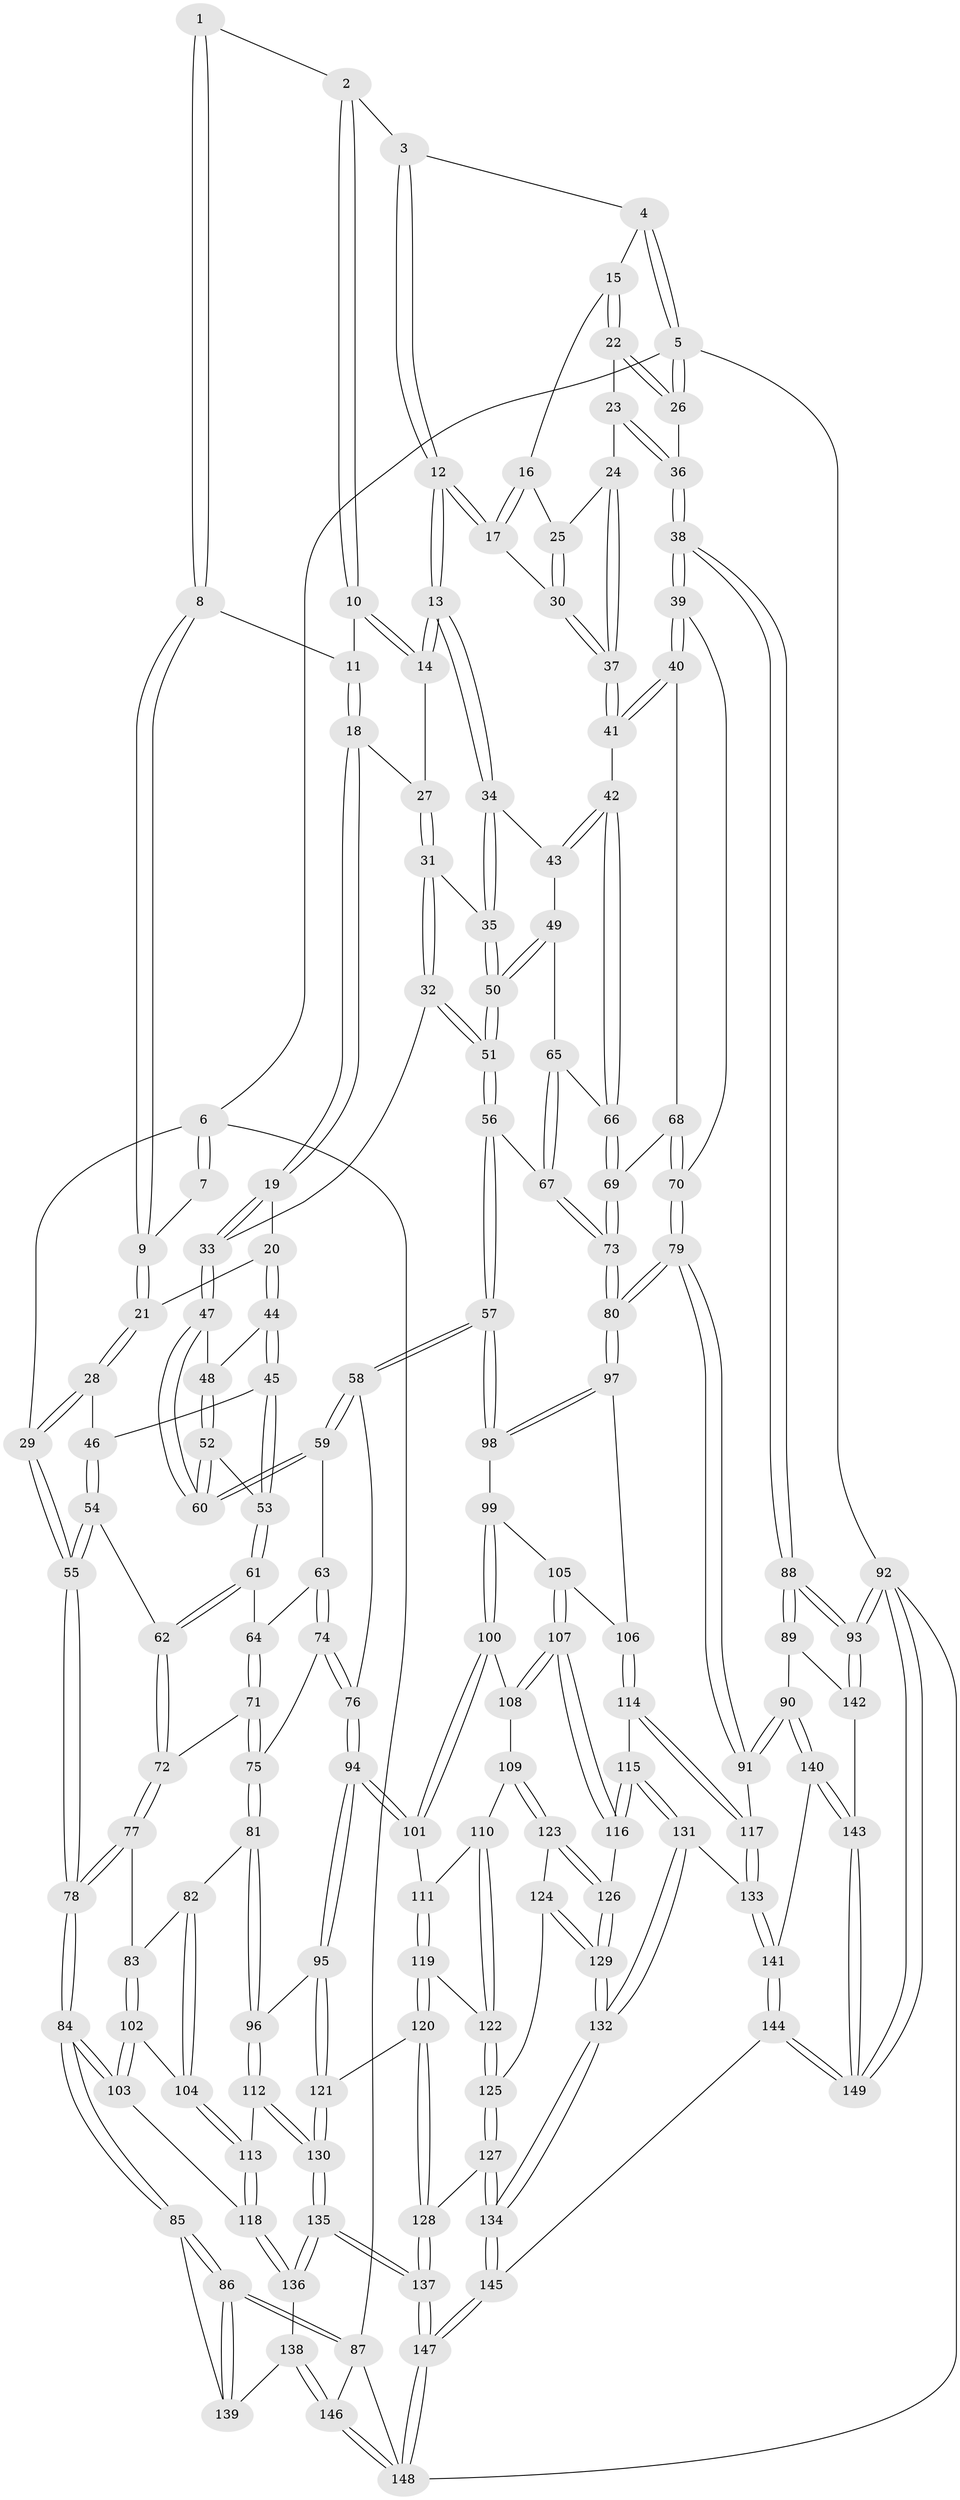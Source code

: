 // coarse degree distribution, {3: 0.08791208791208792, 4: 0.4835164835164835, 8: 0.01098901098901099, 5: 0.3516483516483517, 6: 0.06593406593406594}
// Generated by graph-tools (version 1.1) at 2025/24/03/03/25 07:24:34]
// undirected, 149 vertices, 369 edges
graph export_dot {
graph [start="1"]
  node [color=gray90,style=filled];
  1 [pos="+0.4375218465676339+0"];
  2 [pos="+0.586483960101409+0"];
  3 [pos="+0.743223565224797+0"];
  4 [pos="+0.7816809260015285+0"];
  5 [pos="+1+0"];
  6 [pos="+0+0"];
  7 [pos="+0.25505817199134145+0"];
  8 [pos="+0.42563444577400705+0"];
  9 [pos="+0.3102815693722793+0.07208853746629626"];
  10 [pos="+0.5378713281157855+0.05888347995928238"];
  11 [pos="+0.4421774746767088+0.003994768849794953"];
  12 [pos="+0.6705345888535871+0.10974367925776483"];
  13 [pos="+0.664464091307656+0.11743194292438927"];
  14 [pos="+0.5388515365996316+0.059911389724249475"];
  15 [pos="+0.8796691859284633+0.009875967285535664"];
  16 [pos="+0.8394671446457507+0.06790560369861251"];
  17 [pos="+0.7686895194938831+0.12674322955815243"];
  18 [pos="+0.43783291040008+0.08913267093660625"];
  19 [pos="+0.37515839110421434+0.12620748459713557"];
  20 [pos="+0.3206588845291379+0.12659083693729256"];
  21 [pos="+0.3085004889772489+0.07465555875633194"];
  22 [pos="+0.9082882919199211+0.0508943111491406"];
  23 [pos="+0.9290775424101344+0.11593454525377568"];
  24 [pos="+0.9257177036455081+0.11844958432955345"];
  25 [pos="+0.8484679834364558+0.12255757268668342"];
  26 [pos="+1+0"];
  27 [pos="+0.4717029544067124+0.12212492786601922"];
  28 [pos="+0+0"];
  29 [pos="+0+0"];
  30 [pos="+0.7974644575547544+0.14092483330337688"];
  31 [pos="+0.5034517469349437+0.18721880608132258"];
  32 [pos="+0.45256092794490016+0.22445415519602332"];
  33 [pos="+0.45198658279323+0.22453980168396084"];
  34 [pos="+0.6624899507141411+0.12294210079847652"];
  35 [pos="+0.579103259347157+0.1872609347012867"];
  36 [pos="+1+0.23406053615177896"];
  37 [pos="+0.8575649989824067+0.22547192728433993"];
  38 [pos="+1+0.27001378539675774"];
  39 [pos="+1+0.30093379172292894"];
  40 [pos="+0.975057430302695+0.29528434193810216"];
  41 [pos="+0.8581936335019067+0.2635566343140929"];
  42 [pos="+0.8143949796897423+0.2902460406574528"];
  43 [pos="+0.6688817880775075+0.1359325916621413"];
  44 [pos="+0.302267931588916+0.16020446262578938"];
  45 [pos="+0.2574457136999496+0.20538130441069152"];
  46 [pos="+0.17358062213743708+0.19153910187407544"];
  47 [pos="+0.4375717102964057+0.2323907444369371"];
  48 [pos="+0.4206839110979816+0.23096039670824803"];
  49 [pos="+0.6913735489842476+0.3111783147066779"];
  50 [pos="+0.5852676750890731+0.33917813664450613"];
  51 [pos="+0.5425047904293301+0.4059333727067615"];
  52 [pos="+0.3257311927540288+0.25969704873078914"];
  53 [pos="+0.2818601464940302+0.25400291755392845"];
  54 [pos="+0.1253801640105539+0.31133169659403787"];
  55 [pos="+0+0.3095209378147219"];
  56 [pos="+0.5353024019340252+0.4304355635859563"];
  57 [pos="+0.5300724283854719+0.4418168428169549"];
  58 [pos="+0.49137258648930143+0.44266143016671233"];
  59 [pos="+0.3992660810692817+0.3251520232002617"];
  60 [pos="+0.3992864819248198+0.32101313082631217"];
  61 [pos="+0.28014495667783285+0.27931329372685465"];
  62 [pos="+0.14917099357475128+0.3496593680638719"];
  63 [pos="+0.3086764946393274+0.3536884832426663"];
  64 [pos="+0.2922575590902797+0.341918647814299"];
  65 [pos="+0.700588474578505+0.3152208261150572"];
  66 [pos="+0.7968944803548148+0.3182256698958315"];
  67 [pos="+0.6961206043457953+0.38829726433351275"];
  68 [pos="+0.894787528814639+0.3769056169465227"];
  69 [pos="+0.8022818049395455+0.368586852309441"];
  70 [pos="+0.909220446030859+0.4512288610265687"];
  71 [pos="+0.23034559179889327+0.3810293949140701"];
  72 [pos="+0.15688560341463986+0.3728135283222362"];
  73 [pos="+0.7893270967393496+0.4729388922871571"];
  74 [pos="+0.3492619219314536+0.4583606163388017"];
  75 [pos="+0.27392041069594725+0.48817083940063905"];
  76 [pos="+0.4187423091432478+0.47308729589369797"];
  77 [pos="+0.12015641173622196+0.47401265830328226"];
  78 [pos="+0+0.33543477010733747"];
  79 [pos="+0.8522830408519309+0.5529869527567889"];
  80 [pos="+0.7928531409150709+0.5086649959851182"];
  81 [pos="+0.2266435198117246+0.5355152623306213"];
  82 [pos="+0.1354263076449303+0.5042574402729746"];
  83 [pos="+0.13067292292707966+0.5006145320113938"];
  84 [pos="+0+0.6537748116683995"];
  85 [pos="+0+0.689726234669779"];
  86 [pos="+0+0.9005455377626624"];
  87 [pos="+0+0.9012139904924559"];
  88 [pos="+1+0.6644529576252053"];
  89 [pos="+1+0.6689730679216256"];
  90 [pos="+0.9490414472781913+0.6596339285739266"];
  91 [pos="+0.9161428075195658+0.6474079784153278"];
  92 [pos="+1+1"];
  93 [pos="+1+1"];
  94 [pos="+0.3788971516806655+0.6185196150411959"];
  95 [pos="+0.3407184281594591+0.6596059266179007"];
  96 [pos="+0.242344369731267+0.578521107037491"];
  97 [pos="+0.7375024867820686+0.5148230235713634"];
  98 [pos="+0.534188031610955+0.4474346509998839"];
  99 [pos="+0.5387405040084711+0.4968238356612863"];
  100 [pos="+0.5227931677729091+0.5642937967892665"];
  101 [pos="+0.4747831058278388+0.621401565486845"];
  102 [pos="+0+0.597652016804128"];
  103 [pos="+0+0.6544433002922676"];
  104 [pos="+0.1190309317673893+0.6096475414824966"];
  105 [pos="+0.5880348224437104+0.5639137238434535"];
  106 [pos="+0.6697236619829654+0.5969510474000467"];
  107 [pos="+0.6171795759209646+0.6733847472108776"];
  108 [pos="+0.540168391729425+0.6060316270217523"];
  109 [pos="+0.5222265899121104+0.6774073242206308"];
  110 [pos="+0.5205115277017365+0.6769993242693526"];
  111 [pos="+0.492988727815292+0.662064292384602"];
  112 [pos="+0.14374064296801553+0.6991426041783295"];
  113 [pos="+0.1203309352203146+0.7012111968816472"];
  114 [pos="+0.6408667228699058+0.6828556675325814"];
  115 [pos="+0.6299222349993202+0.6882320586772224"];
  116 [pos="+0.6256738086916354+0.687899332554645"];
  117 [pos="+0.8264090563530608+0.6979758229711918"];
  118 [pos="+0.08515574133801508+0.7185501983920439"];
  119 [pos="+0.4285268850579748+0.708075909142421"];
  120 [pos="+0.37414286320529555+0.7112344017657181"];
  121 [pos="+0.34157704895517765+0.6771482380537501"];
  122 [pos="+0.47119022339582634+0.7258566067204579"];
  123 [pos="+0.5484420442563508+0.6944511674676229"];
  124 [pos="+0.521384501680143+0.7357614408110148"];
  125 [pos="+0.4997584856123614+0.7560923012887988"];
  126 [pos="+0.6129656665205419+0.6934461131851396"];
  127 [pos="+0.48859357070872816+0.8648050373659191"];
  128 [pos="+0.3916184757288627+0.7773060261437383"];
  129 [pos="+0.5717958227769526+0.7771016440677256"];
  130 [pos="+0.24567221153912938+0.752715364786495"];
  131 [pos="+0.6546622757309922+0.7702630705791956"];
  132 [pos="+0.5309494834158793+0.9334468452956463"];
  133 [pos="+0.744358923809904+0.8216279129964517"];
  134 [pos="+0.5278805430760866+0.9398796148957016"];
  135 [pos="+0.24232264216627894+0.8529540969879041"];
  136 [pos="+0.09967845258480042+0.8364425782533299"];
  137 [pos="+0.2680452020295663+0.8900126617171579"];
  138 [pos="+0.09737823117888005+0.8395230238229074"];
  139 [pos="+0.04126553820089194+0.8255240757623586"];
  140 [pos="+0.8682700885736792+0.8756383470496543"];
  141 [pos="+0.7440241432129813+0.8245412559186291"];
  142 [pos="+0.9502623020223606+0.8941924685951568"];
  143 [pos="+0.8691029633677329+0.9328954664563843"];
  144 [pos="+0.626041028839808+1"];
  145 [pos="+0.5465874529924638+1"];
  146 [pos="+0.06636647013659952+0.9055817459736606"];
  147 [pos="+0.338446438798216+1"];
  148 [pos="+0.22792446130701102+1"];
  149 [pos="+0.7618054920269279+1"];
  1 -- 2;
  1 -- 8;
  1 -- 8;
  2 -- 3;
  2 -- 10;
  2 -- 10;
  3 -- 4;
  3 -- 12;
  3 -- 12;
  4 -- 5;
  4 -- 5;
  4 -- 15;
  5 -- 6;
  5 -- 26;
  5 -- 26;
  5 -- 92;
  6 -- 7;
  6 -- 7;
  6 -- 29;
  6 -- 87;
  7 -- 9;
  8 -- 9;
  8 -- 9;
  8 -- 11;
  9 -- 21;
  9 -- 21;
  10 -- 11;
  10 -- 14;
  10 -- 14;
  11 -- 18;
  11 -- 18;
  12 -- 13;
  12 -- 13;
  12 -- 17;
  12 -- 17;
  13 -- 14;
  13 -- 14;
  13 -- 34;
  13 -- 34;
  14 -- 27;
  15 -- 16;
  15 -- 22;
  15 -- 22;
  16 -- 17;
  16 -- 17;
  16 -- 25;
  17 -- 30;
  18 -- 19;
  18 -- 19;
  18 -- 27;
  19 -- 20;
  19 -- 33;
  19 -- 33;
  20 -- 21;
  20 -- 44;
  20 -- 44;
  21 -- 28;
  21 -- 28;
  22 -- 23;
  22 -- 26;
  22 -- 26;
  23 -- 24;
  23 -- 36;
  23 -- 36;
  24 -- 25;
  24 -- 37;
  24 -- 37;
  25 -- 30;
  25 -- 30;
  26 -- 36;
  27 -- 31;
  27 -- 31;
  28 -- 29;
  28 -- 29;
  28 -- 46;
  29 -- 55;
  29 -- 55;
  30 -- 37;
  30 -- 37;
  31 -- 32;
  31 -- 32;
  31 -- 35;
  32 -- 33;
  32 -- 51;
  32 -- 51;
  33 -- 47;
  33 -- 47;
  34 -- 35;
  34 -- 35;
  34 -- 43;
  35 -- 50;
  35 -- 50;
  36 -- 38;
  36 -- 38;
  37 -- 41;
  37 -- 41;
  38 -- 39;
  38 -- 39;
  38 -- 88;
  38 -- 88;
  39 -- 40;
  39 -- 40;
  39 -- 70;
  40 -- 41;
  40 -- 41;
  40 -- 68;
  41 -- 42;
  42 -- 43;
  42 -- 43;
  42 -- 66;
  42 -- 66;
  43 -- 49;
  44 -- 45;
  44 -- 45;
  44 -- 48;
  45 -- 46;
  45 -- 53;
  45 -- 53;
  46 -- 54;
  46 -- 54;
  47 -- 48;
  47 -- 60;
  47 -- 60;
  48 -- 52;
  48 -- 52;
  49 -- 50;
  49 -- 50;
  49 -- 65;
  50 -- 51;
  50 -- 51;
  51 -- 56;
  51 -- 56;
  52 -- 53;
  52 -- 60;
  52 -- 60;
  53 -- 61;
  53 -- 61;
  54 -- 55;
  54 -- 55;
  54 -- 62;
  55 -- 78;
  55 -- 78;
  56 -- 57;
  56 -- 57;
  56 -- 67;
  57 -- 58;
  57 -- 58;
  57 -- 98;
  57 -- 98;
  58 -- 59;
  58 -- 59;
  58 -- 76;
  59 -- 60;
  59 -- 60;
  59 -- 63;
  61 -- 62;
  61 -- 62;
  61 -- 64;
  62 -- 72;
  62 -- 72;
  63 -- 64;
  63 -- 74;
  63 -- 74;
  64 -- 71;
  64 -- 71;
  65 -- 66;
  65 -- 67;
  65 -- 67;
  66 -- 69;
  66 -- 69;
  67 -- 73;
  67 -- 73;
  68 -- 69;
  68 -- 70;
  68 -- 70;
  69 -- 73;
  69 -- 73;
  70 -- 79;
  70 -- 79;
  71 -- 72;
  71 -- 75;
  71 -- 75;
  72 -- 77;
  72 -- 77;
  73 -- 80;
  73 -- 80;
  74 -- 75;
  74 -- 76;
  74 -- 76;
  75 -- 81;
  75 -- 81;
  76 -- 94;
  76 -- 94;
  77 -- 78;
  77 -- 78;
  77 -- 83;
  78 -- 84;
  78 -- 84;
  79 -- 80;
  79 -- 80;
  79 -- 91;
  79 -- 91;
  80 -- 97;
  80 -- 97;
  81 -- 82;
  81 -- 96;
  81 -- 96;
  82 -- 83;
  82 -- 104;
  82 -- 104;
  83 -- 102;
  83 -- 102;
  84 -- 85;
  84 -- 85;
  84 -- 103;
  84 -- 103;
  85 -- 86;
  85 -- 86;
  85 -- 139;
  86 -- 87;
  86 -- 87;
  86 -- 139;
  86 -- 139;
  87 -- 146;
  87 -- 148;
  88 -- 89;
  88 -- 89;
  88 -- 93;
  88 -- 93;
  89 -- 90;
  89 -- 142;
  90 -- 91;
  90 -- 91;
  90 -- 140;
  90 -- 140;
  91 -- 117;
  92 -- 93;
  92 -- 93;
  92 -- 149;
  92 -- 149;
  92 -- 148;
  93 -- 142;
  93 -- 142;
  94 -- 95;
  94 -- 95;
  94 -- 101;
  94 -- 101;
  95 -- 96;
  95 -- 121;
  95 -- 121;
  96 -- 112;
  96 -- 112;
  97 -- 98;
  97 -- 98;
  97 -- 106;
  98 -- 99;
  99 -- 100;
  99 -- 100;
  99 -- 105;
  100 -- 101;
  100 -- 101;
  100 -- 108;
  101 -- 111;
  102 -- 103;
  102 -- 103;
  102 -- 104;
  103 -- 118;
  104 -- 113;
  104 -- 113;
  105 -- 106;
  105 -- 107;
  105 -- 107;
  106 -- 114;
  106 -- 114;
  107 -- 108;
  107 -- 108;
  107 -- 116;
  107 -- 116;
  108 -- 109;
  109 -- 110;
  109 -- 123;
  109 -- 123;
  110 -- 111;
  110 -- 122;
  110 -- 122;
  111 -- 119;
  111 -- 119;
  112 -- 113;
  112 -- 130;
  112 -- 130;
  113 -- 118;
  113 -- 118;
  114 -- 115;
  114 -- 117;
  114 -- 117;
  115 -- 116;
  115 -- 116;
  115 -- 131;
  115 -- 131;
  116 -- 126;
  117 -- 133;
  117 -- 133;
  118 -- 136;
  118 -- 136;
  119 -- 120;
  119 -- 120;
  119 -- 122;
  120 -- 121;
  120 -- 128;
  120 -- 128;
  121 -- 130;
  121 -- 130;
  122 -- 125;
  122 -- 125;
  123 -- 124;
  123 -- 126;
  123 -- 126;
  124 -- 125;
  124 -- 129;
  124 -- 129;
  125 -- 127;
  125 -- 127;
  126 -- 129;
  126 -- 129;
  127 -- 128;
  127 -- 134;
  127 -- 134;
  128 -- 137;
  128 -- 137;
  129 -- 132;
  129 -- 132;
  130 -- 135;
  130 -- 135;
  131 -- 132;
  131 -- 132;
  131 -- 133;
  132 -- 134;
  132 -- 134;
  133 -- 141;
  133 -- 141;
  134 -- 145;
  134 -- 145;
  135 -- 136;
  135 -- 136;
  135 -- 137;
  135 -- 137;
  136 -- 138;
  137 -- 147;
  137 -- 147;
  138 -- 139;
  138 -- 146;
  138 -- 146;
  140 -- 141;
  140 -- 143;
  140 -- 143;
  141 -- 144;
  141 -- 144;
  142 -- 143;
  143 -- 149;
  143 -- 149;
  144 -- 145;
  144 -- 149;
  144 -- 149;
  145 -- 147;
  145 -- 147;
  146 -- 148;
  146 -- 148;
  147 -- 148;
  147 -- 148;
}
